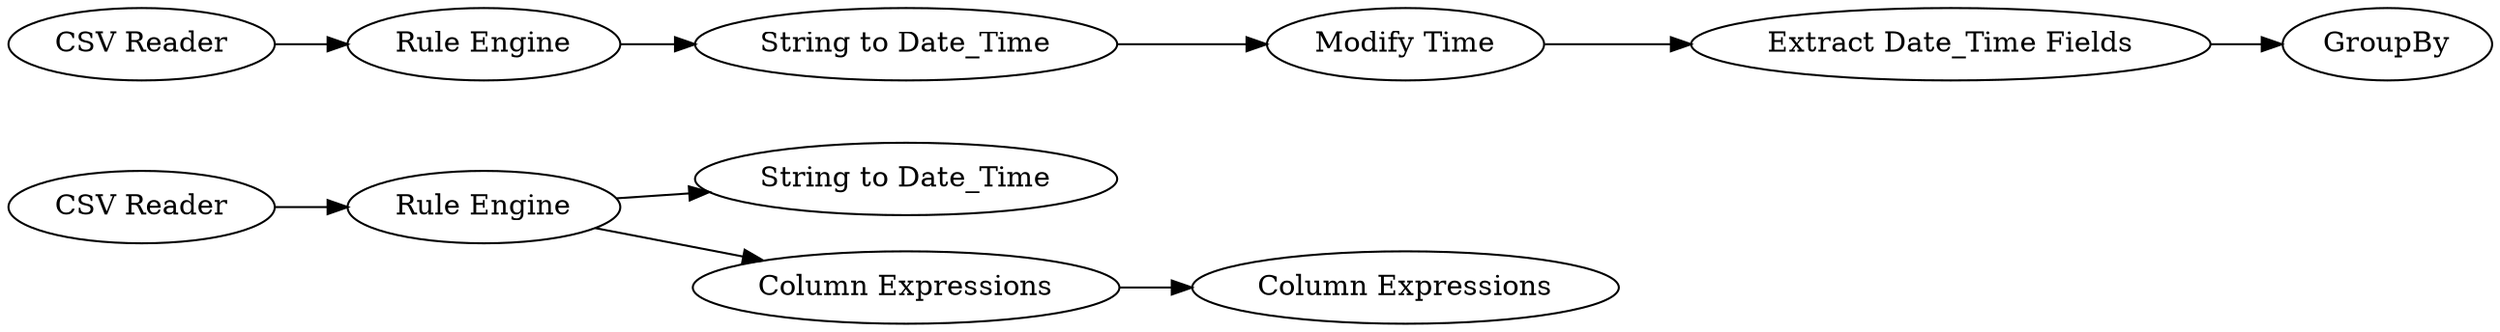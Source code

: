 digraph {
	1 [label="CSV Reader"]
	2 [label="CSV Reader"]
	3 [label="Rule Engine"]
	4 [label="String to Date_Time"]
	5 [label="Column Expressions"]
	6 [label="Column Expressions"]
	7 [label="Rule Engine"]
	8 [label="String to Date_Time"]
	9 [label="Modify Time"]
	10 [label="Extract Date_Time Fields"]
	11 [label=GroupBy]
	1 -> 3
	2 -> 7
	3 -> 4
	3 -> 5
	5 -> 6
	7 -> 8
	8 -> 9
	9 -> 10
	10 -> 11
	rankdir=LR
}

